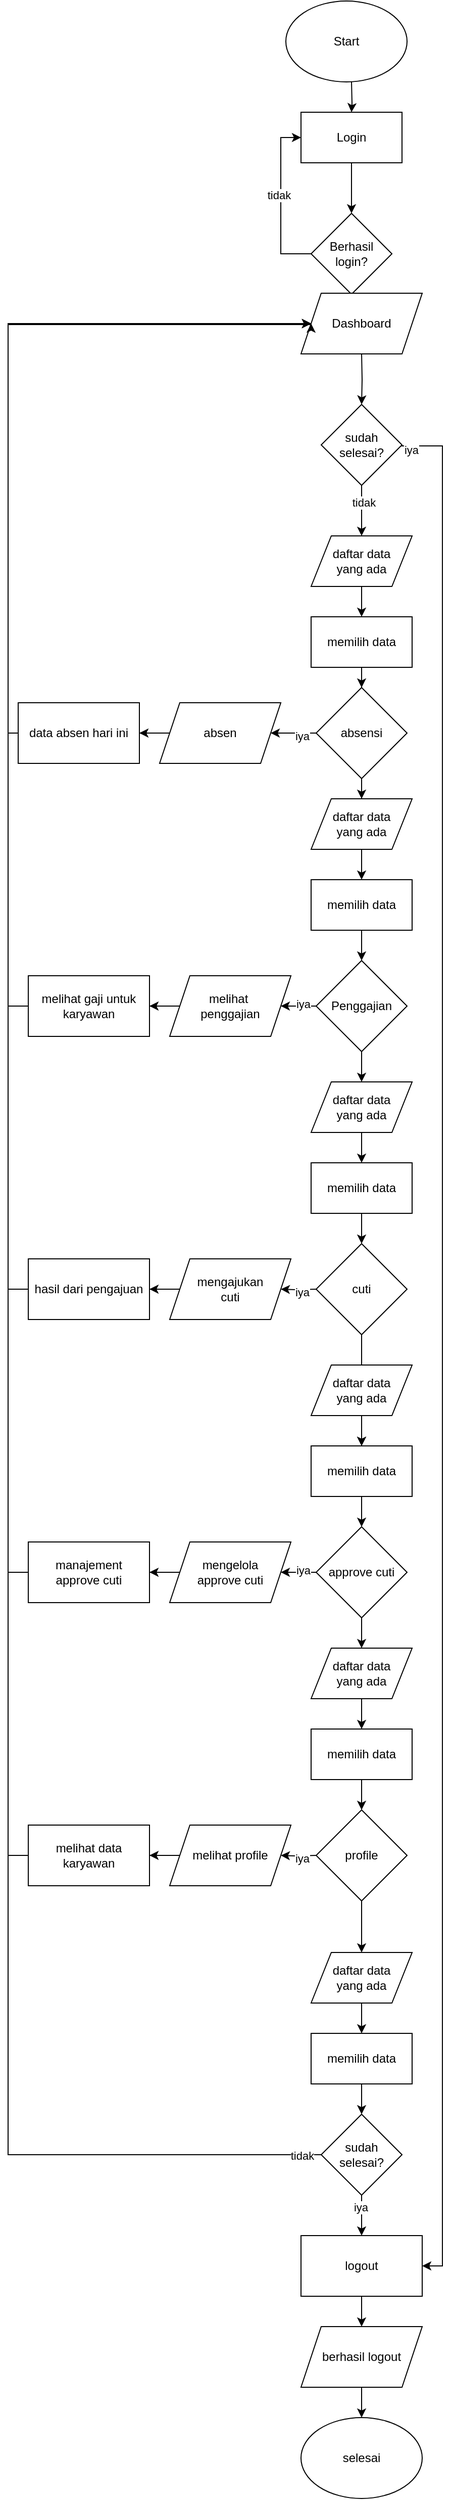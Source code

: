 <mxfile version="26.0.4">
  <diagram name="Halaman-1" id="UHfwsMWtuZm4cCAD3Vkp">
    <mxGraphModel dx="1134" dy="637" grid="1" gridSize="10" guides="1" tooltips="1" connect="1" arrows="1" fold="1" page="1" pageScale="1" pageWidth="827" pageHeight="1169" math="0" shadow="0">
      <root>
        <mxCell id="0" />
        <mxCell id="1" parent="0" />
        <mxCell id="MMrDuF640QubmuooW2qX-1" value="" style="edgeStyle=orthogonalEdgeStyle;rounded=0;orthogonalLoop=1;jettySize=auto;html=1;" edge="1" parent="1" target="MMrDuF640QubmuooW2qX-4">
          <mxGeometry relative="1" as="geometry">
            <mxPoint x="400" y="690" as="sourcePoint" />
          </mxGeometry>
        </mxCell>
        <mxCell id="MMrDuF640QubmuooW2qX-2" value="Start" style="ellipse;whiteSpace=wrap;html=1;" vertex="1" parent="1">
          <mxGeometry x="335" y="610" width="120" height="80" as="geometry" />
        </mxCell>
        <mxCell id="MMrDuF640QubmuooW2qX-3" value="" style="edgeStyle=orthogonalEdgeStyle;rounded=0;orthogonalLoop=1;jettySize=auto;html=1;" edge="1" parent="1" source="MMrDuF640QubmuooW2qX-4" target="MMrDuF640QubmuooW2qX-8">
          <mxGeometry relative="1" as="geometry" />
        </mxCell>
        <mxCell id="MMrDuF640QubmuooW2qX-4" value="Login" style="whiteSpace=wrap;html=1;" vertex="1" parent="1">
          <mxGeometry x="350" y="720" width="100" height="50" as="geometry" />
        </mxCell>
        <mxCell id="MMrDuF640QubmuooW2qX-5" style="edgeStyle=orthogonalEdgeStyle;rounded=0;orthogonalLoop=1;jettySize=auto;html=1;entryX=0;entryY=0.5;entryDx=0;entryDy=0;" edge="1" parent="1" source="MMrDuF640QubmuooW2qX-8" target="MMrDuF640QubmuooW2qX-4">
          <mxGeometry relative="1" as="geometry">
            <Array as="points">
              <mxPoint x="330" y="860" />
              <mxPoint x="330" y="745" />
            </Array>
          </mxGeometry>
        </mxCell>
        <mxCell id="MMrDuF640QubmuooW2qX-6" value="tidak" style="edgeLabel;html=1;align=center;verticalAlign=middle;resizable=0;points=[];" vertex="1" connectable="0" parent="MMrDuF640QubmuooW2qX-5">
          <mxGeometry x="0.071" y="2" relative="1" as="geometry">
            <mxPoint as="offset" />
          </mxGeometry>
        </mxCell>
        <mxCell id="MMrDuF640QubmuooW2qX-7" value="" style="edgeStyle=orthogonalEdgeStyle;rounded=0;orthogonalLoop=1;jettySize=auto;html=1;" edge="1" parent="1" source="MMrDuF640QubmuooW2qX-8">
          <mxGeometry relative="1" as="geometry">
            <mxPoint x="400" y="949.0" as="targetPoint" />
          </mxGeometry>
        </mxCell>
        <mxCell id="MMrDuF640QubmuooW2qX-8" value="Berhasil&lt;div&gt;login?&lt;/div&gt;" style="rhombus;whiteSpace=wrap;html=1;" vertex="1" parent="1">
          <mxGeometry x="360" y="820" width="80" height="80" as="geometry" />
        </mxCell>
        <mxCell id="MMrDuF640QubmuooW2qX-9" value="" style="edgeStyle=orthogonalEdgeStyle;rounded=0;orthogonalLoop=1;jettySize=auto;html=1;" edge="1" parent="1" target="MMrDuF640QubmuooW2qX-39">
          <mxGeometry relative="1" as="geometry">
            <mxPoint x="410" y="959.0" as="sourcePoint" />
          </mxGeometry>
        </mxCell>
        <mxCell id="MMrDuF640QubmuooW2qX-10" value="Dashboard" style="shape=parallelogram;perimeter=parallelogramPerimeter;whiteSpace=wrap;html=1;fixedSize=1;" vertex="1" parent="1">
          <mxGeometry x="350" y="899" width="120" height="60" as="geometry" />
        </mxCell>
        <mxCell id="MMrDuF640QubmuooW2qX-11" value="" style="edgeStyle=orthogonalEdgeStyle;rounded=0;orthogonalLoop=1;jettySize=auto;html=1;" edge="1" parent="1" source="MMrDuF640QubmuooW2qX-12" target="MMrDuF640QubmuooW2qX-14">
          <mxGeometry relative="1" as="geometry" />
        </mxCell>
        <mxCell id="MMrDuF640QubmuooW2qX-12" value="daftar data&lt;div&gt;yang ada&lt;/div&gt;" style="shape=parallelogram;perimeter=parallelogramPerimeter;whiteSpace=wrap;html=1;fixedSize=1;" vertex="1" parent="1">
          <mxGeometry x="360" y="1139" width="100" height="50" as="geometry" />
        </mxCell>
        <mxCell id="MMrDuF640QubmuooW2qX-13" value="" style="edgeStyle=orthogonalEdgeStyle;rounded=0;orthogonalLoop=1;jettySize=auto;html=1;" edge="1" parent="1" source="MMrDuF640QubmuooW2qX-14" target="MMrDuF640QubmuooW2qX-18">
          <mxGeometry relative="1" as="geometry" />
        </mxCell>
        <mxCell id="MMrDuF640QubmuooW2qX-14" value="memilih data" style="whiteSpace=wrap;html=1;" vertex="1" parent="1">
          <mxGeometry x="360" y="1219" width="100" height="50" as="geometry" />
        </mxCell>
        <mxCell id="MMrDuF640QubmuooW2qX-15" value="" style="edgeStyle=orthogonalEdgeStyle;rounded=0;orthogonalLoop=1;jettySize=auto;html=1;" edge="1" parent="1" source="MMrDuF640QubmuooW2qX-18" target="MMrDuF640QubmuooW2qX-20">
          <mxGeometry relative="1" as="geometry" />
        </mxCell>
        <mxCell id="MMrDuF640QubmuooW2qX-16" value="iya" style="edgeLabel;html=1;align=center;verticalAlign=middle;resizable=0;points=[];" vertex="1" connectable="0" parent="MMrDuF640QubmuooW2qX-15">
          <mxGeometry x="-0.478" y="3" relative="1" as="geometry">
            <mxPoint as="offset" />
          </mxGeometry>
        </mxCell>
        <mxCell id="MMrDuF640QubmuooW2qX-17" value="" style="edgeStyle=orthogonalEdgeStyle;rounded=0;orthogonalLoop=1;jettySize=auto;html=1;" edge="1" parent="1" source="MMrDuF640QubmuooW2qX-18" target="MMrDuF640QubmuooW2qX-24">
          <mxGeometry relative="1" as="geometry" />
        </mxCell>
        <mxCell id="MMrDuF640QubmuooW2qX-18" value="absensi" style="rhombus;whiteSpace=wrap;html=1;" vertex="1" parent="1">
          <mxGeometry x="365" y="1289" width="90" height="90" as="geometry" />
        </mxCell>
        <mxCell id="MMrDuF640QubmuooW2qX-19" value="" style="edgeStyle=orthogonalEdgeStyle;rounded=0;orthogonalLoop=1;jettySize=auto;html=1;" edge="1" parent="1" source="MMrDuF640QubmuooW2qX-20" target="MMrDuF640QubmuooW2qX-22">
          <mxGeometry relative="1" as="geometry" />
        </mxCell>
        <mxCell id="MMrDuF640QubmuooW2qX-20" value="absen" style="shape=parallelogram;perimeter=parallelogramPerimeter;whiteSpace=wrap;html=1;fixedSize=1;" vertex="1" parent="1">
          <mxGeometry x="210" y="1304" width="120" height="60" as="geometry" />
        </mxCell>
        <mxCell id="MMrDuF640QubmuooW2qX-129" style="edgeStyle=orthogonalEdgeStyle;rounded=0;orthogonalLoop=1;jettySize=auto;html=1;entryX=0;entryY=0.5;entryDx=0;entryDy=0;" edge="1" parent="1" source="MMrDuF640QubmuooW2qX-22" target="MMrDuF640QubmuooW2qX-10">
          <mxGeometry relative="1" as="geometry">
            <mxPoint x="360" y="920" as="targetPoint" />
            <Array as="points">
              <mxPoint x="60" y="1334" />
              <mxPoint x="60" y="930" />
              <mxPoint x="360" y="930" />
            </Array>
          </mxGeometry>
        </mxCell>
        <mxCell id="MMrDuF640QubmuooW2qX-22" value="data absen hari ini" style="whiteSpace=wrap;html=1;" vertex="1" parent="1">
          <mxGeometry x="70" y="1304" width="120" height="60" as="geometry" />
        </mxCell>
        <mxCell id="MMrDuF640QubmuooW2qX-23" value="" style="edgeStyle=orthogonalEdgeStyle;rounded=0;orthogonalLoop=1;jettySize=auto;html=1;" edge="1" parent="1" source="MMrDuF640QubmuooW2qX-24" target="MMrDuF640QubmuooW2qX-26">
          <mxGeometry relative="1" as="geometry" />
        </mxCell>
        <mxCell id="MMrDuF640QubmuooW2qX-24" value="daftar data&lt;div&gt;yang ada&lt;/div&gt;" style="shape=parallelogram;perimeter=parallelogramPerimeter;whiteSpace=wrap;html=1;fixedSize=1;" vertex="1" parent="1">
          <mxGeometry x="360" y="1399" width="100" height="50" as="geometry" />
        </mxCell>
        <mxCell id="MMrDuF640QubmuooW2qX-25" value="" style="edgeStyle=orthogonalEdgeStyle;rounded=0;orthogonalLoop=1;jettySize=auto;html=1;" edge="1" parent="1" source="MMrDuF640QubmuooW2qX-26" target="MMrDuF640QubmuooW2qX-30">
          <mxGeometry relative="1" as="geometry" />
        </mxCell>
        <mxCell id="MMrDuF640QubmuooW2qX-26" value="memilih data" style="whiteSpace=wrap;html=1;" vertex="1" parent="1">
          <mxGeometry x="360" y="1479" width="100" height="50" as="geometry" />
        </mxCell>
        <mxCell id="MMrDuF640QubmuooW2qX-27" value="" style="edgeStyle=orthogonalEdgeStyle;rounded=0;orthogonalLoop=1;jettySize=auto;html=1;" edge="1" parent="1" source="MMrDuF640QubmuooW2qX-30" target="MMrDuF640QubmuooW2qX-32">
          <mxGeometry relative="1" as="geometry" />
        </mxCell>
        <mxCell id="MMrDuF640QubmuooW2qX-28" value="iya" style="edgeLabel;html=1;align=center;verticalAlign=middle;resizable=0;points=[];" vertex="1" connectable="0" parent="MMrDuF640QubmuooW2qX-27">
          <mxGeometry x="-0.176" y="2" relative="1" as="geometry">
            <mxPoint as="offset" />
          </mxGeometry>
        </mxCell>
        <mxCell id="MMrDuF640QubmuooW2qX-29" value="" style="edgeStyle=orthogonalEdgeStyle;rounded=0;orthogonalLoop=1;jettySize=auto;html=1;" edge="1" parent="1" source="MMrDuF640QubmuooW2qX-30" target="MMrDuF640QubmuooW2qX-41">
          <mxGeometry relative="1" as="geometry" />
        </mxCell>
        <mxCell id="MMrDuF640QubmuooW2qX-30" value="Penggajian" style="rhombus;whiteSpace=wrap;html=1;" vertex="1" parent="1">
          <mxGeometry x="365" y="1559" width="90" height="90" as="geometry" />
        </mxCell>
        <mxCell id="MMrDuF640QubmuooW2qX-31" value="" style="edgeStyle=orthogonalEdgeStyle;rounded=0;orthogonalLoop=1;jettySize=auto;html=1;" edge="1" parent="1" source="MMrDuF640QubmuooW2qX-32" target="MMrDuF640QubmuooW2qX-34">
          <mxGeometry relative="1" as="geometry" />
        </mxCell>
        <mxCell id="MMrDuF640QubmuooW2qX-32" value="&lt;div&gt;melihat&amp;nbsp;&lt;/div&gt;&lt;div&gt;penggajian&lt;/div&gt;" style="shape=parallelogram;perimeter=parallelogramPerimeter;whiteSpace=wrap;html=1;fixedSize=1;" vertex="1" parent="1">
          <mxGeometry x="220" y="1574" width="120" height="60" as="geometry" />
        </mxCell>
        <mxCell id="MMrDuF640QubmuooW2qX-128" style="edgeStyle=orthogonalEdgeStyle;rounded=0;orthogonalLoop=1;jettySize=auto;html=1;entryX=0;entryY=0.5;entryDx=0;entryDy=0;" edge="1" parent="1" source="MMrDuF640QubmuooW2qX-34" target="MMrDuF640QubmuooW2qX-10">
          <mxGeometry relative="1" as="geometry">
            <Array as="points">
              <mxPoint x="60" y="1604" />
              <mxPoint x="60" y="929" />
            </Array>
          </mxGeometry>
        </mxCell>
        <mxCell id="MMrDuF640QubmuooW2qX-34" value="melihat gaji untuk karyawan" style="whiteSpace=wrap;html=1;" vertex="1" parent="1">
          <mxGeometry x="80" y="1574" width="120" height="60" as="geometry" />
        </mxCell>
        <mxCell id="MMrDuF640QubmuooW2qX-35" value="" style="edgeStyle=orthogonalEdgeStyle;rounded=0;orthogonalLoop=1;jettySize=auto;html=1;" edge="1" parent="1" source="MMrDuF640QubmuooW2qX-39" target="MMrDuF640QubmuooW2qX-12">
          <mxGeometry relative="1" as="geometry" />
        </mxCell>
        <mxCell id="MMrDuF640QubmuooW2qX-36" value="tidak" style="edgeLabel;html=1;align=center;verticalAlign=middle;resizable=0;points=[];" vertex="1" connectable="0" parent="MMrDuF640QubmuooW2qX-35">
          <mxGeometry x="-0.345" y="2" relative="1" as="geometry">
            <mxPoint as="offset" />
          </mxGeometry>
        </mxCell>
        <mxCell id="MMrDuF640QubmuooW2qX-37" style="edgeStyle=orthogonalEdgeStyle;rounded=0;orthogonalLoop=1;jettySize=auto;html=1;entryX=1;entryY=0.5;entryDx=0;entryDy=0;" edge="1" parent="1" source="MMrDuF640QubmuooW2qX-39" target="MMrDuF640QubmuooW2qX-110">
          <mxGeometry relative="1" as="geometry">
            <Array as="points">
              <mxPoint x="490" y="1050" />
              <mxPoint x="490" y="2850" />
            </Array>
          </mxGeometry>
        </mxCell>
        <mxCell id="MMrDuF640QubmuooW2qX-38" value="iya" style="edgeLabel;html=1;align=center;verticalAlign=middle;resizable=0;points=[];" vertex="1" connectable="0" parent="MMrDuF640QubmuooW2qX-37">
          <mxGeometry x="-0.99" y="-4" relative="1" as="geometry">
            <mxPoint as="offset" />
          </mxGeometry>
        </mxCell>
        <mxCell id="MMrDuF640QubmuooW2qX-39" value="sudah&lt;div&gt;selesai?&lt;/div&gt;" style="rhombus;whiteSpace=wrap;html=1;" vertex="1" parent="1">
          <mxGeometry x="370" y="1009" width="80" height="80" as="geometry" />
        </mxCell>
        <mxCell id="MMrDuF640QubmuooW2qX-40" value="" style="edgeStyle=orthogonalEdgeStyle;rounded=0;orthogonalLoop=1;jettySize=auto;html=1;" edge="1" parent="1" source="MMrDuF640QubmuooW2qX-41" target="MMrDuF640QubmuooW2qX-43">
          <mxGeometry relative="1" as="geometry" />
        </mxCell>
        <mxCell id="MMrDuF640QubmuooW2qX-41" value="daftar data&lt;div&gt;yang ada&lt;/div&gt;" style="shape=parallelogram;perimeter=parallelogramPerimeter;whiteSpace=wrap;html=1;fixedSize=1;" vertex="1" parent="1">
          <mxGeometry x="360" y="1679" width="100" height="50" as="geometry" />
        </mxCell>
        <mxCell id="MMrDuF640QubmuooW2qX-42" value="" style="edgeStyle=orthogonalEdgeStyle;rounded=0;orthogonalLoop=1;jettySize=auto;html=1;" edge="1" parent="1" source="MMrDuF640QubmuooW2qX-43" target="MMrDuF640QubmuooW2qX-45">
          <mxGeometry relative="1" as="geometry" />
        </mxCell>
        <mxCell id="MMrDuF640QubmuooW2qX-43" value="memilih data" style="whiteSpace=wrap;html=1;" vertex="1" parent="1">
          <mxGeometry x="360" y="1759" width="100" height="50" as="geometry" />
        </mxCell>
        <mxCell id="MMrDuF640QubmuooW2qX-44" value="" style="edgeStyle=orthogonalEdgeStyle;rounded=0;orthogonalLoop=1;jettySize=auto;html=1;" edge="1" parent="1" source="MMrDuF640QubmuooW2qX-45" target="MMrDuF640QubmuooW2qX-74">
          <mxGeometry relative="1" as="geometry" />
        </mxCell>
        <mxCell id="MMrDuF640QubmuooW2qX-45" value="cuti" style="rhombus;whiteSpace=wrap;html=1;" vertex="1" parent="1">
          <mxGeometry x="365" y="1839" width="90" height="90" as="geometry" />
        </mxCell>
        <mxCell id="MMrDuF640QubmuooW2qX-46" value="" style="edgeStyle=orthogonalEdgeStyle;rounded=0;orthogonalLoop=1;jettySize=auto;html=1;" edge="1" parent="1" target="MMrDuF640QubmuooW2qX-49">
          <mxGeometry relative="1" as="geometry">
            <mxPoint x="365" y="1884" as="sourcePoint" />
          </mxGeometry>
        </mxCell>
        <mxCell id="MMrDuF640QubmuooW2qX-47" value="iya" style="edgeLabel;html=1;align=center;verticalAlign=middle;resizable=0;points=[];" vertex="1" connectable="0" parent="MMrDuF640QubmuooW2qX-46">
          <mxGeometry x="-0.176" y="2" relative="1" as="geometry">
            <mxPoint as="offset" />
          </mxGeometry>
        </mxCell>
        <mxCell id="MMrDuF640QubmuooW2qX-48" value="" style="edgeStyle=orthogonalEdgeStyle;rounded=0;orthogonalLoop=1;jettySize=auto;html=1;" edge="1" parent="1" source="MMrDuF640QubmuooW2qX-49" target="MMrDuF640QubmuooW2qX-51">
          <mxGeometry relative="1" as="geometry" />
        </mxCell>
        <mxCell id="MMrDuF640QubmuooW2qX-49" value="&lt;div&gt;mengajukan&lt;/div&gt;&lt;div&gt;cuti&lt;/div&gt;" style="shape=parallelogram;perimeter=parallelogramPerimeter;whiteSpace=wrap;html=1;fixedSize=1;" vertex="1" parent="1">
          <mxGeometry x="220" y="1854" width="120" height="60" as="geometry" />
        </mxCell>
        <mxCell id="MMrDuF640QubmuooW2qX-123" style="edgeStyle=orthogonalEdgeStyle;rounded=0;orthogonalLoop=1;jettySize=auto;html=1;entryX=0;entryY=0.5;entryDx=0;entryDy=0;" edge="1" parent="1" source="MMrDuF640QubmuooW2qX-51" target="MMrDuF640QubmuooW2qX-10">
          <mxGeometry relative="1" as="geometry">
            <mxPoint x="180" y="914.286" as="targetPoint" />
            <Array as="points">
              <mxPoint x="60" y="1884" />
              <mxPoint x="60" y="929" />
            </Array>
          </mxGeometry>
        </mxCell>
        <mxCell id="MMrDuF640QubmuooW2qX-51" value="hasil dari pengajuan" style="whiteSpace=wrap;html=1;" vertex="1" parent="1">
          <mxGeometry x="80" y="1854" width="120" height="60" as="geometry" />
        </mxCell>
        <mxCell id="MMrDuF640QubmuooW2qX-52" value="" style="edgeStyle=orthogonalEdgeStyle;rounded=0;orthogonalLoop=1;jettySize=auto;html=1;" edge="1" parent="1" source="MMrDuF640QubmuooW2qX-55" target="MMrDuF640QubmuooW2qX-57">
          <mxGeometry relative="1" as="geometry" />
        </mxCell>
        <mxCell id="MMrDuF640QubmuooW2qX-53" value="iya" style="edgeLabel;html=1;align=center;verticalAlign=middle;resizable=0;points=[];" vertex="1" connectable="0" parent="MMrDuF640QubmuooW2qX-52">
          <mxGeometry x="-0.176" y="2" relative="1" as="geometry">
            <mxPoint as="offset" />
          </mxGeometry>
        </mxCell>
        <mxCell id="MMrDuF640QubmuooW2qX-54" value="" style="edgeStyle=orthogonalEdgeStyle;rounded=0;orthogonalLoop=1;jettySize=auto;html=1;" edge="1" parent="1" source="MMrDuF640QubmuooW2qX-55" target="MMrDuF640QubmuooW2qX-61">
          <mxGeometry relative="1" as="geometry" />
        </mxCell>
        <mxCell id="MMrDuF640QubmuooW2qX-55" value="approve cuti" style="rhombus;whiteSpace=wrap;html=1;" vertex="1" parent="1">
          <mxGeometry x="365" y="2119" width="90" height="90" as="geometry" />
        </mxCell>
        <mxCell id="MMrDuF640QubmuooW2qX-56" value="" style="edgeStyle=orthogonalEdgeStyle;rounded=0;orthogonalLoop=1;jettySize=auto;html=1;" edge="1" parent="1" source="MMrDuF640QubmuooW2qX-57" target="MMrDuF640QubmuooW2qX-59">
          <mxGeometry relative="1" as="geometry" />
        </mxCell>
        <mxCell id="MMrDuF640QubmuooW2qX-57" value="mengelola&lt;div&gt;approve cuti&lt;/div&gt;" style="shape=parallelogram;perimeter=parallelogramPerimeter;whiteSpace=wrap;html=1;fixedSize=1;" vertex="1" parent="1">
          <mxGeometry x="220" y="2134" width="120" height="60" as="geometry" />
        </mxCell>
        <mxCell id="MMrDuF640QubmuooW2qX-122" style="edgeStyle=orthogonalEdgeStyle;rounded=0;orthogonalLoop=1;jettySize=auto;html=1;entryX=0;entryY=0.5;entryDx=0;entryDy=0;" edge="1" parent="1" source="MMrDuF640QubmuooW2qX-59" target="MMrDuF640QubmuooW2qX-10">
          <mxGeometry relative="1" as="geometry">
            <Array as="points">
              <mxPoint x="60" y="2164" />
              <mxPoint x="60" y="929" />
            </Array>
          </mxGeometry>
        </mxCell>
        <mxCell id="MMrDuF640QubmuooW2qX-59" value="manajement&lt;div&gt;approve cuti&lt;/div&gt;" style="whiteSpace=wrap;html=1;" vertex="1" parent="1">
          <mxGeometry x="80" y="2134" width="120" height="60" as="geometry" />
        </mxCell>
        <mxCell id="MMrDuF640QubmuooW2qX-60" value="" style="edgeStyle=orthogonalEdgeStyle;rounded=0;orthogonalLoop=1;jettySize=auto;html=1;" edge="1" parent="1" source="MMrDuF640QubmuooW2qX-61" target="MMrDuF640QubmuooW2qX-63">
          <mxGeometry relative="1" as="geometry" />
        </mxCell>
        <mxCell id="MMrDuF640QubmuooW2qX-61" value="daftar data&lt;div&gt;yang ada&lt;/div&gt;" style="shape=parallelogram;perimeter=parallelogramPerimeter;whiteSpace=wrap;html=1;fixedSize=1;" vertex="1" parent="1">
          <mxGeometry x="360" y="2239" width="100" height="50" as="geometry" />
        </mxCell>
        <mxCell id="MMrDuF640QubmuooW2qX-62" value="" style="edgeStyle=orthogonalEdgeStyle;rounded=0;orthogonalLoop=1;jettySize=auto;html=1;" edge="1" parent="1" source="MMrDuF640QubmuooW2qX-63" target="MMrDuF640QubmuooW2qX-64">
          <mxGeometry relative="1" as="geometry" />
        </mxCell>
        <mxCell id="MMrDuF640QubmuooW2qX-63" value="memilih data" style="whiteSpace=wrap;html=1;" vertex="1" parent="1">
          <mxGeometry x="360" y="2319" width="100" height="50" as="geometry" />
        </mxCell>
        <mxCell id="MMrDuF640QubmuooW2qX-119" value="" style="edgeStyle=orthogonalEdgeStyle;rounded=0;orthogonalLoop=1;jettySize=auto;html=1;" edge="1" parent="1" source="MMrDuF640QubmuooW2qX-64" target="MMrDuF640QubmuooW2qX-116">
          <mxGeometry relative="1" as="geometry" />
        </mxCell>
        <mxCell id="MMrDuF640QubmuooW2qX-64" value="profile" style="rhombus;whiteSpace=wrap;html=1;" vertex="1" parent="1">
          <mxGeometry x="365" y="2399" width="90" height="90" as="geometry" />
        </mxCell>
        <mxCell id="MMrDuF640QubmuooW2qX-65" value="" style="edgeStyle=orthogonalEdgeStyle;rounded=0;orthogonalLoop=1;jettySize=auto;html=1;" edge="1" parent="1" target="MMrDuF640QubmuooW2qX-68">
          <mxGeometry relative="1" as="geometry">
            <mxPoint x="365" y="2444" as="sourcePoint" />
          </mxGeometry>
        </mxCell>
        <mxCell id="MMrDuF640QubmuooW2qX-66" value="iya" style="edgeLabel;html=1;align=center;verticalAlign=middle;resizable=0;points=[];" vertex="1" connectable="0" parent="MMrDuF640QubmuooW2qX-65">
          <mxGeometry x="-0.176" y="2" relative="1" as="geometry">
            <mxPoint as="offset" />
          </mxGeometry>
        </mxCell>
        <mxCell id="MMrDuF640QubmuooW2qX-67" value="" style="edgeStyle=orthogonalEdgeStyle;rounded=0;orthogonalLoop=1;jettySize=auto;html=1;" edge="1" parent="1" source="MMrDuF640QubmuooW2qX-68" target="MMrDuF640QubmuooW2qX-70">
          <mxGeometry relative="1" as="geometry" />
        </mxCell>
        <mxCell id="MMrDuF640QubmuooW2qX-68" value="melihat profile" style="shape=parallelogram;perimeter=parallelogramPerimeter;whiteSpace=wrap;html=1;fixedSize=1;" vertex="1" parent="1">
          <mxGeometry x="220" y="2414" width="120" height="60" as="geometry" />
        </mxCell>
        <mxCell id="MMrDuF640QubmuooW2qX-127" style="edgeStyle=orthogonalEdgeStyle;rounded=0;orthogonalLoop=1;jettySize=auto;html=1;entryX=0;entryY=0.5;entryDx=0;entryDy=0;" edge="1" parent="1" source="MMrDuF640QubmuooW2qX-70" target="MMrDuF640QubmuooW2qX-10">
          <mxGeometry relative="1" as="geometry">
            <Array as="points">
              <mxPoint x="60" y="2444" />
              <mxPoint x="60" y="929" />
            </Array>
          </mxGeometry>
        </mxCell>
        <mxCell id="MMrDuF640QubmuooW2qX-70" value="melihat data karyawan" style="whiteSpace=wrap;html=1;" vertex="1" parent="1">
          <mxGeometry x="80" y="2414" width="120" height="60" as="geometry" />
        </mxCell>
        <mxCell id="MMrDuF640QubmuooW2qX-71" value="" style="edgeStyle=orthogonalEdgeStyle;rounded=0;orthogonalLoop=1;jettySize=auto;html=1;" edge="1" parent="1" source="MMrDuF640QubmuooW2qX-72" target="MMrDuF640QubmuooW2qX-74">
          <mxGeometry relative="1" as="geometry" />
        </mxCell>
        <mxCell id="MMrDuF640QubmuooW2qX-72" value="daftar data&lt;div&gt;yang ada&lt;/div&gt;" style="shape=parallelogram;perimeter=parallelogramPerimeter;whiteSpace=wrap;html=1;fixedSize=1;" vertex="1" parent="1">
          <mxGeometry x="360" y="1959" width="100" height="50" as="geometry" />
        </mxCell>
        <mxCell id="MMrDuF640QubmuooW2qX-73" value="" style="edgeStyle=orthogonalEdgeStyle;rounded=0;orthogonalLoop=1;jettySize=auto;html=1;" edge="1" parent="1" source="MMrDuF640QubmuooW2qX-74">
          <mxGeometry relative="1" as="geometry">
            <mxPoint x="410" y="2119" as="targetPoint" />
          </mxGeometry>
        </mxCell>
        <mxCell id="MMrDuF640QubmuooW2qX-74" value="memilih data" style="whiteSpace=wrap;html=1;" vertex="1" parent="1">
          <mxGeometry x="360" y="2039" width="100" height="50" as="geometry" />
        </mxCell>
        <mxCell id="MMrDuF640QubmuooW2qX-106" value="" style="edgeStyle=orthogonalEdgeStyle;rounded=0;orthogonalLoop=1;jettySize=auto;html=1;" edge="1" parent="1" source="MMrDuF640QubmuooW2qX-108" target="MMrDuF640QubmuooW2qX-110">
          <mxGeometry relative="1" as="geometry" />
        </mxCell>
        <mxCell id="MMrDuF640QubmuooW2qX-107" value="iya" style="edgeLabel;html=1;align=center;verticalAlign=middle;resizable=0;points=[];" vertex="1" connectable="0" parent="MMrDuF640QubmuooW2qX-106">
          <mxGeometry x="-0.407" y="-1" relative="1" as="geometry">
            <mxPoint as="offset" />
          </mxGeometry>
        </mxCell>
        <mxCell id="MMrDuF640QubmuooW2qX-126" style="edgeStyle=orthogonalEdgeStyle;rounded=0;orthogonalLoop=1;jettySize=auto;html=1;entryX=0;entryY=0.5;entryDx=0;entryDy=0;" edge="1" parent="1" source="MMrDuF640QubmuooW2qX-108" target="MMrDuF640QubmuooW2qX-10">
          <mxGeometry relative="1" as="geometry">
            <Array as="points">
              <mxPoint x="60" y="2740" />
              <mxPoint x="60" y="929" />
            </Array>
          </mxGeometry>
        </mxCell>
        <mxCell id="MMrDuF640QubmuooW2qX-130" value="tidak" style="edgeLabel;html=1;align=center;verticalAlign=middle;resizable=0;points=[];" vertex="1" connectable="0" parent="MMrDuF640QubmuooW2qX-126">
          <mxGeometry x="-0.984" y="1" relative="1" as="geometry">
            <mxPoint as="offset" />
          </mxGeometry>
        </mxCell>
        <mxCell id="MMrDuF640QubmuooW2qX-108" value="sudah selesai?" style="rhombus;whiteSpace=wrap;html=1;" vertex="1" parent="1">
          <mxGeometry x="370" y="2700" width="80" height="80" as="geometry" />
        </mxCell>
        <mxCell id="MMrDuF640QubmuooW2qX-109" value="" style="edgeStyle=orthogonalEdgeStyle;rounded=0;orthogonalLoop=1;jettySize=auto;html=1;" edge="1" parent="1" source="MMrDuF640QubmuooW2qX-110" target="MMrDuF640QubmuooW2qX-112">
          <mxGeometry relative="1" as="geometry" />
        </mxCell>
        <mxCell id="MMrDuF640QubmuooW2qX-110" value="logout" style="whiteSpace=wrap;html=1;" vertex="1" parent="1">
          <mxGeometry x="350" y="2820" width="120" height="60" as="geometry" />
        </mxCell>
        <mxCell id="MMrDuF640QubmuooW2qX-111" value="" style="edgeStyle=orthogonalEdgeStyle;rounded=0;orthogonalLoop=1;jettySize=auto;html=1;" edge="1" parent="1" source="MMrDuF640QubmuooW2qX-112" target="MMrDuF640QubmuooW2qX-113">
          <mxGeometry relative="1" as="geometry" />
        </mxCell>
        <mxCell id="MMrDuF640QubmuooW2qX-112" value="berhasil logout" style="shape=parallelogram;perimeter=parallelogramPerimeter;whiteSpace=wrap;html=1;fixedSize=1;" vertex="1" parent="1">
          <mxGeometry x="350" y="2910" width="120" height="60" as="geometry" />
        </mxCell>
        <mxCell id="MMrDuF640QubmuooW2qX-113" value="selesai" style="ellipse;whiteSpace=wrap;html=1;" vertex="1" parent="1">
          <mxGeometry x="350" y="3000" width="120" height="80" as="geometry" />
        </mxCell>
        <mxCell id="MMrDuF640QubmuooW2qX-115" value="" style="edgeStyle=orthogonalEdgeStyle;rounded=0;orthogonalLoop=1;jettySize=auto;html=1;" edge="1" parent="1" source="MMrDuF640QubmuooW2qX-116" target="MMrDuF640QubmuooW2qX-118">
          <mxGeometry relative="1" as="geometry" />
        </mxCell>
        <mxCell id="MMrDuF640QubmuooW2qX-116" value="daftar data&lt;div&gt;yang ada&lt;/div&gt;" style="shape=parallelogram;perimeter=parallelogramPerimeter;whiteSpace=wrap;html=1;fixedSize=1;" vertex="1" parent="1">
          <mxGeometry x="360" y="2540" width="100" height="50" as="geometry" />
        </mxCell>
        <mxCell id="MMrDuF640QubmuooW2qX-117" value="" style="edgeStyle=orthogonalEdgeStyle;rounded=0;orthogonalLoop=1;jettySize=auto;html=1;" edge="1" parent="1" source="MMrDuF640QubmuooW2qX-118">
          <mxGeometry relative="1" as="geometry">
            <mxPoint x="410" y="2700" as="targetPoint" />
          </mxGeometry>
        </mxCell>
        <mxCell id="MMrDuF640QubmuooW2qX-118" value="memilih data" style="whiteSpace=wrap;html=1;" vertex="1" parent="1">
          <mxGeometry x="360" y="2620" width="100" height="50" as="geometry" />
        </mxCell>
      </root>
    </mxGraphModel>
  </diagram>
</mxfile>
